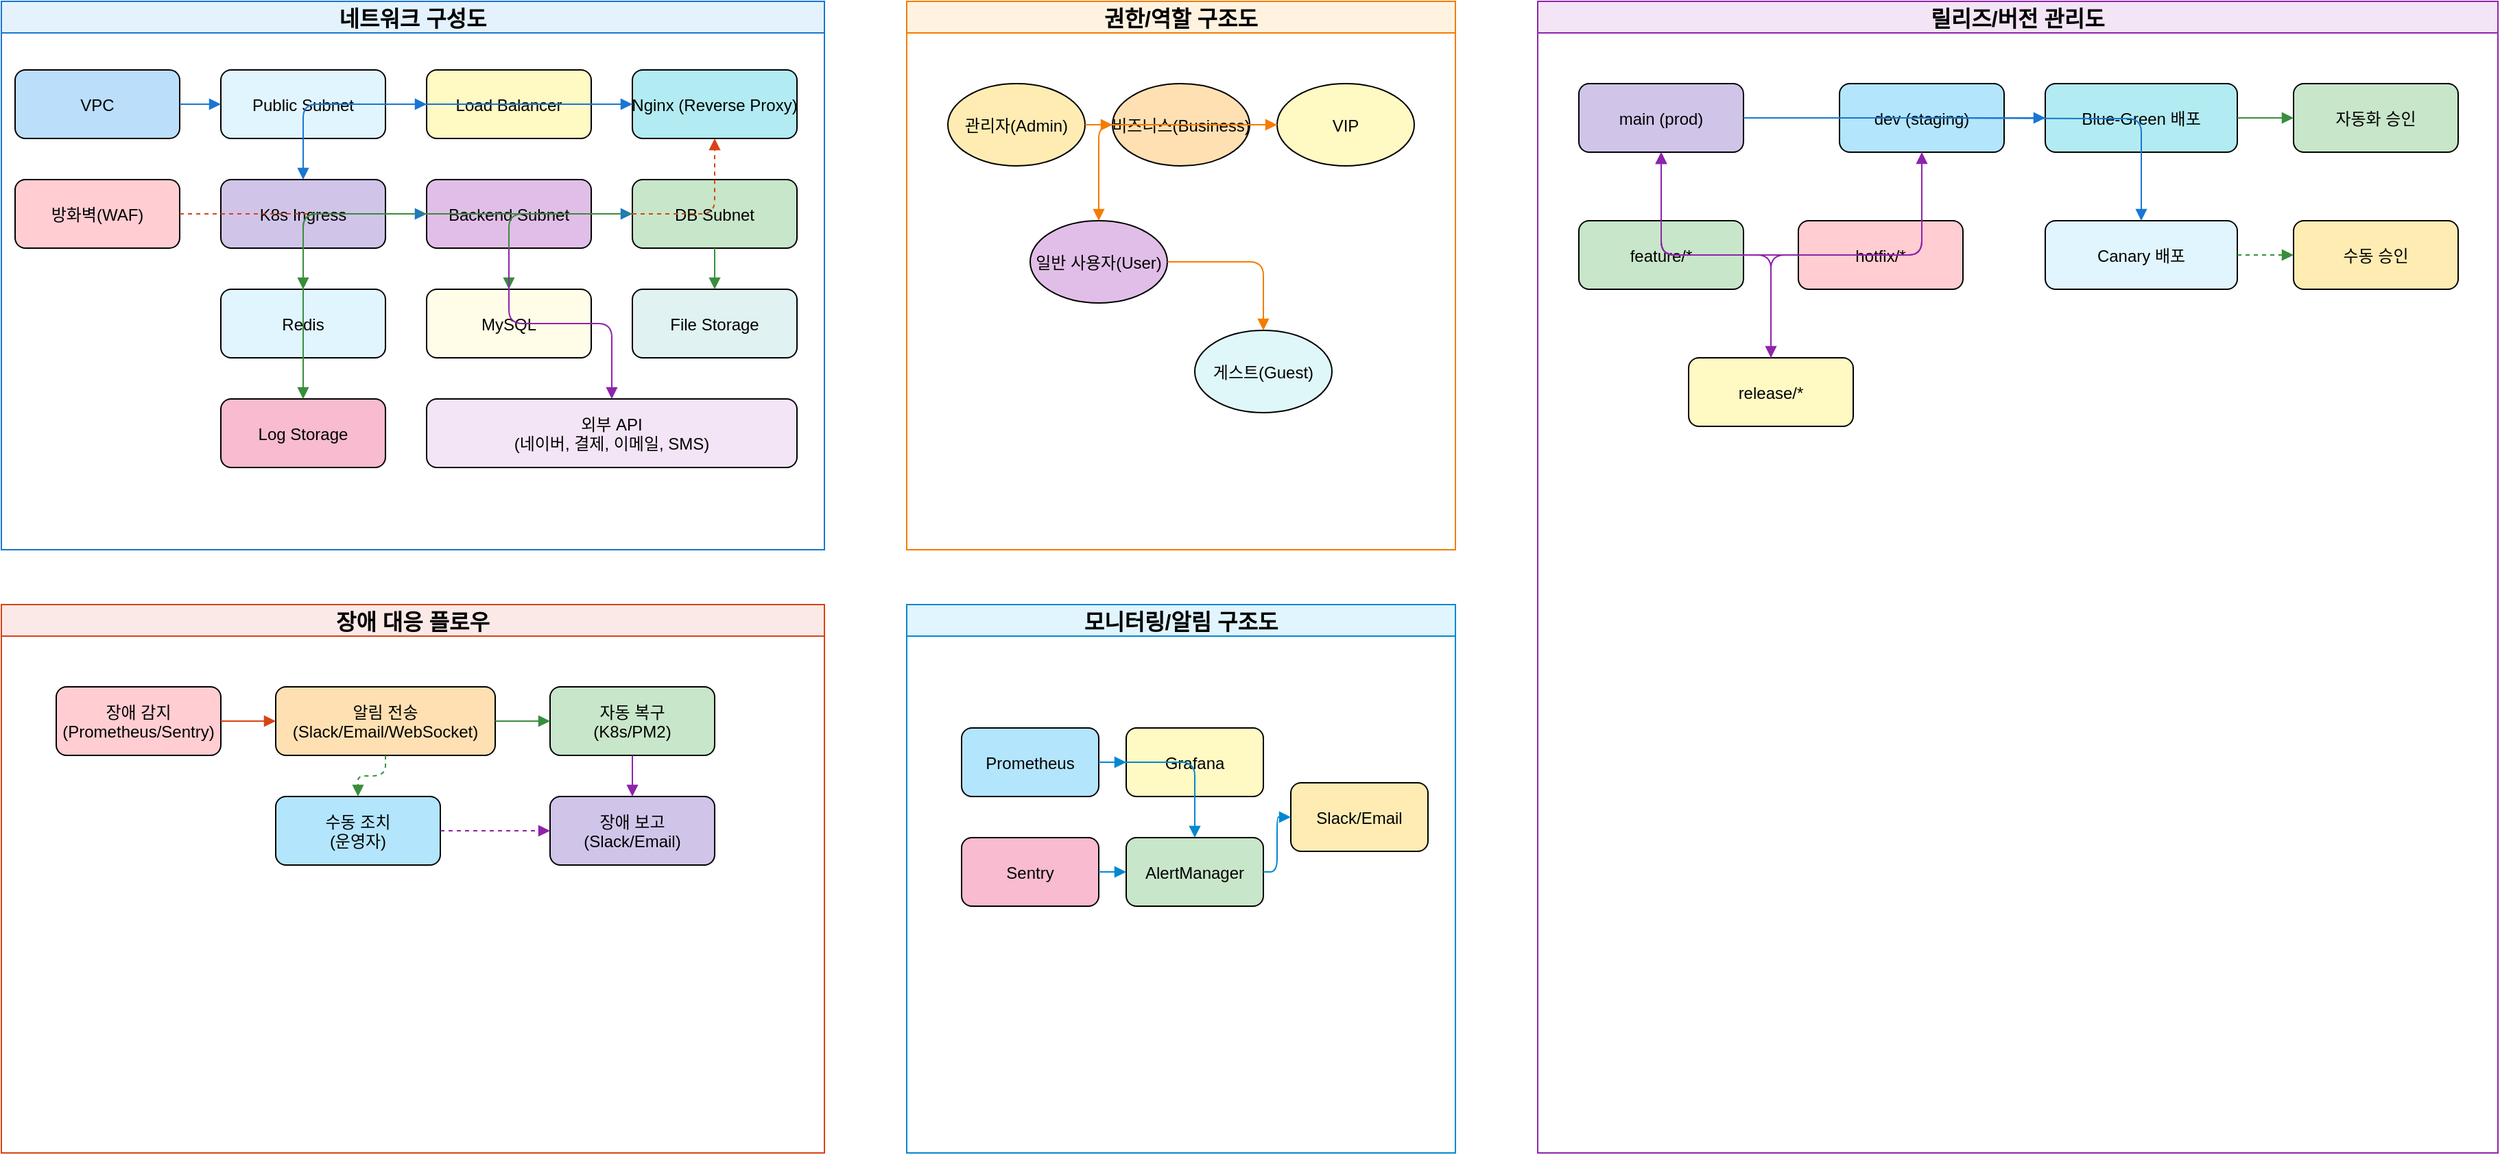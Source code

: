 <mxfile version="27.1.6">
  <diagram name="Infra &amp; Ops Overview" id="0">
    <mxGraphModel dx="1854" dy="1116" grid="1" gridSize="10" guides="1" tooltips="1" connect="1" arrows="1" fold="1" page="1" pageScale="1" pageWidth="2000" pageHeight="1400" math="0" shadow="0">
      <root>
        <mxCell id="0" />
        <mxCell id="1" parent="0" />
        <mxCell id="nwbox" value="네트워크 구성도" style="swimlane;fillColor=#E3F2FD;strokeColor=#1976D2;fontSize=16;" parent="1" vertex="1">
          <mxGeometry x="40" y="40" width="600" height="400" as="geometry" />
        </mxCell>
        <mxCell id="vpc" value="VPC" style="rounded=1;fillColor=#BBDEFB;" parent="nwbox" vertex="1">
          <mxGeometry x="10" y="50" width="120" height="50" as="geometry" />
        </mxCell>
        <mxCell id="subnet" value="Public Subnet" style="rounded=1;fillColor=#E1F5FE;" parent="nwbox" vertex="1">
          <mxGeometry x="160" y="50" width="120" height="50" as="geometry" />
        </mxCell>
        <mxCell id="lb" value="Load Balancer" style="rounded=1;fillColor=#FFF9C4;" parent="nwbox" vertex="1">
          <mxGeometry x="310" y="50" width="120" height="50" as="geometry" />
        </mxCell>
        <mxCell id="nginx" value="Nginx (Reverse Proxy)" style="rounded=1;fillColor=#B2EBF2;" parent="nwbox" vertex="1">
          <mxGeometry x="460" y="50" width="120" height="50" as="geometry" />
        </mxCell>
        <mxCell id="fw" value="방화벽(WAF)" style="rounded=1;fillColor=#FFCDD2;" parent="nwbox" vertex="1">
          <mxGeometry x="10" y="130" width="120" height="50" as="geometry" />
        </mxCell>
        <mxCell id="ingress" value="K8s Ingress" style="rounded=1;fillColor=#D1C4E9;" parent="nwbox" vertex="1">
          <mxGeometry x="160" y="130" width="120" height="50" as="geometry" />
        </mxCell>
        <mxCell id="backendnw" value="Backend Subnet" style="rounded=1;fillColor=#E1BEE7;" parent="nwbox" vertex="1">
          <mxGeometry x="310" y="130" width="120" height="50" as="geometry" />
        </mxCell>
        <mxCell id="dbnw" value="DB Subnet" style="rounded=1;fillColor=#C8E6C9;" parent="nwbox" vertex="1">
          <mxGeometry x="460" y="130" width="120" height="50" as="geometry" />
        </mxCell>
        <mxCell id="redis" value="Redis" style="rounded=1;fillColor=#E1F5FE;" parent="nwbox" vertex="1">
          <mxGeometry x="160" y="210" width="120" height="50" as="geometry" />
        </mxCell>
        <mxCell id="mysql" value="MySQL" style="rounded=1;fillColor=#FFFDE7;" parent="nwbox" vertex="1">
          <mxGeometry x="310" y="210" width="120" height="50" as="geometry" />
        </mxCell>
        <mxCell id="filestorage" value="File Storage" style="rounded=1;fillColor=#E0F2F1;" parent="nwbox" vertex="1">
          <mxGeometry x="460" y="210" width="120" height="50" as="geometry" />
        </mxCell>
        <mxCell id="logstorage" value="Log Storage" style="rounded=1;fillColor=#F8BBD0;" parent="nwbox" vertex="1">
          <mxGeometry x="160" y="290" width="120" height="50" as="geometry" />
        </mxCell>
        <mxCell id="externalapi" value="외부 API&#xa;(네이버, 결제, 이메일, SMS)" style="rounded=1;fillColor=#F3E5F5;" parent="nwbox" vertex="1">
          <mxGeometry x="310" y="290" width="270" height="50" as="geometry" />
        </mxCell>
        <mxCell id="nw1" style="edgeStyle=orthogonalEdgeStyle;endArrow=block;endFill=1;strokeColor=#1976D2;" parent="nwbox" source="vpc" target="subnet" edge="1">
          <mxGeometry relative="1" as="geometry" />
        </mxCell>
        <mxCell id="nw2" style="edgeStyle=orthogonalEdgeStyle;endArrow=block;endFill=1;strokeColor=#1976D2;" parent="nwbox" source="subnet" target="lb" edge="1">
          <mxGeometry relative="1" as="geometry" />
        </mxCell>
        <mxCell id="nw3" style="edgeStyle=orthogonalEdgeStyle;endArrow=block;endFill=1;strokeColor=#1976D2;" parent="nwbox" source="lb" target="nginx" edge="1">
          <mxGeometry relative="1" as="geometry" />
        </mxCell>
        <mxCell id="nw4" style="edgeStyle=orthogonalEdgeStyle;endArrow=block;endFill=1;strokeColor=#1976D2;" parent="nwbox" source="nginx" target="ingress" edge="1">
          <mxGeometry relative="1" as="geometry" />
        </mxCell>
        <mxCell id="nw5" style="edgeStyle=orthogonalEdgeStyle;endArrow=block;endFill=1;strokeColor=#1976D2;" parent="nwbox" source="ingress" target="backendnw" edge="1">
          <mxGeometry relative="1" as="geometry" />
        </mxCell>
        <mxCell id="nw6" style="edgeStyle=orthogonalEdgeStyle;endArrow=block;endFill=1;strokeColor=#1976D2;" parent="nwbox" source="backendnw" target="dbnw" edge="1">
          <mxGeometry relative="1" as="geometry" />
        </mxCell>
        <mxCell id="nw7" style="edgeStyle=orthogonalEdgeStyle;endArrow=block;endFill=1;strokeColor=#D84315;dashed=1;" parent="nwbox" source="fw" target="nginx" edge="1">
          <mxGeometry relative="1" as="geometry" />
        </mxCell>
        <mxCell id="nw8" style="edgeStyle=orthogonalEdgeStyle;endArrow=block;endFill=1;strokeColor=#388E3C;" parent="nwbox" source="dbnw" target="redis" edge="1">
          <mxGeometry relative="1" as="geometry" />
        </mxCell>
        <mxCell id="nw9" style="edgeStyle=orthogonalEdgeStyle;endArrow=block;endFill=1;strokeColor=#388E3C;" parent="nwbox" source="dbnw" target="mysql" edge="1">
          <mxGeometry relative="1" as="geometry" />
        </mxCell>
        <mxCell id="nw10" style="edgeStyle=orthogonalEdgeStyle;endArrow=block;endFill=1;strokeColor=#388E3C;" parent="nwbox" source="dbnw" target="filestorage" edge="1">
          <mxGeometry relative="1" as="geometry" />
        </mxCell>
        <mxCell id="nw11" style="edgeStyle=orthogonalEdgeStyle;endArrow=block;endFill=1;strokeColor=#388E3C;" parent="nwbox" source="dbnw" target="logstorage" edge="1">
          <mxGeometry relative="1" as="geometry" />
        </mxCell>
        <mxCell id="nw12" style="edgeStyle=orthogonalEdgeStyle;endArrow=block;endFill=1;strokeColor=#8E24AA;" parent="nwbox" source="backendnw" target="externalapi" edge="1">
          <mxGeometry relative="1" as="geometry" />
        </mxCell>
        <mxCell id="rolebox" value="권한/역할 구조도" style="swimlane;fillColor=#FFF3E0;strokeColor=#F57C00;fontSize=16;" parent="1" vertex="1">
          <mxGeometry x="700" y="40" width="400" height="400" as="geometry" />
        </mxCell>
        <mxCell id="admin" value="관리자(Admin)" style="ellipse;fillColor=#FFECB3;" parent="rolebox" vertex="1">
          <mxGeometry x="30" y="60" width="100" height="60" as="geometry" />
        </mxCell>
        <mxCell id="business" value="비즈니스(Business)" style="ellipse;fillColor=#FFE0B2;" parent="rolebox" vertex="1">
          <mxGeometry x="150" y="60" width="100" height="60" as="geometry" />
        </mxCell>
        <mxCell id="vip" value="VIP" style="ellipse;fillColor=#FFF9C4;" parent="rolebox" vertex="1">
          <mxGeometry x="270" y="60" width="100" height="60" as="geometry" />
        </mxCell>
        <mxCell id="user" value="일반 사용자(User)" style="ellipse;fillColor=#E1BEE7;" parent="rolebox" vertex="1">
          <mxGeometry x="90" y="160" width="100" height="60" as="geometry" />
        </mxCell>
        <mxCell id="guest" value="게스트(Guest)" style="ellipse;fillColor=#E0F7FA;" parent="rolebox" vertex="1">
          <mxGeometry x="210" y="240" width="100" height="60" as="geometry" />
        </mxCell>
        <mxCell id="role1" style="edgeStyle=orthogonalEdgeStyle;endArrow=block;endFill=1;strokeColor=#F57C00;" parent="rolebox" source="admin" target="business" edge="1">
          <mxGeometry relative="1" as="geometry" />
        </mxCell>
        <mxCell id="role2" style="edgeStyle=orthogonalEdgeStyle;endArrow=block;endFill=1;strokeColor=#F57C00;" parent="rolebox" source="business" target="vip" edge="1">
          <mxGeometry relative="1" as="geometry" />
        </mxCell>
        <mxCell id="role3" style="edgeStyle=orthogonalEdgeStyle;endArrow=block;endFill=1;strokeColor=#F57C00;" parent="rolebox" source="vip" target="user" edge="1">
          <mxGeometry relative="1" as="geometry" />
        </mxCell>
        <mxCell id="role4" style="edgeStyle=orthogonalEdgeStyle;endArrow=block;endFill=1;strokeColor=#F57C00;" parent="rolebox" source="user" target="guest" edge="1">
          <mxGeometry relative="1" as="geometry" />
        </mxCell>
        <mxCell id="incidentbox" value="장애 대응 플로우" style="swimlane;fillColor=#FBE9E7;strokeColor=#D84315;fontSize=16;" parent="1" vertex="1">
          <mxGeometry x="40" y="480" width="600" height="400" as="geometry" />
        </mxCell>
        <mxCell id="detect" value="장애 감지&#xa;(Prometheus/Sentry)" style="rounded=1;fillColor=#FFCDD2;" parent="incidentbox" vertex="1">
          <mxGeometry x="40" y="60" width="120" height="50" as="geometry" />
        </mxCell>
        <mxCell id="alert" value="알림 전송&#xa;(Slack/Email/WebSocket)" style="rounded=1;fillColor=#FFE0B2;" parent="incidentbox" vertex="1">
          <mxGeometry x="200" y="60" width="160" height="50" as="geometry" />
        </mxCell>
        <mxCell id="autoheal" value="자동 복구&#xa;(K8s/PM2)" style="rounded=1;fillColor=#C8E6C9;" parent="incidentbox" vertex="1">
          <mxGeometry x="400" y="60" width="120" height="50" as="geometry" />
        </mxCell>
        <mxCell id="manual1" value="수동 조치&#xa;(운영자)" style="rounded=1;fillColor=#B3E5FC;" parent="incidentbox" vertex="1">
          <mxGeometry x="200" y="140" width="120" height="50" as="geometry" />
        </mxCell>
        <mxCell id="report" value="장애 보고&#xa;(Slack/Email)" style="rounded=1;fillColor=#D1C4E9;" parent="incidentbox" vertex="1">
          <mxGeometry x="400" y="140" width="120" height="50" as="geometry" />
        </mxCell>
        <mxCell id="inc1" style="edgeStyle=orthogonalEdgeStyle;endArrow=block;endFill=1;strokeColor=#D84315;" parent="incidentbox" source="detect" target="alert" edge="1">
          <mxGeometry relative="1" as="geometry" />
        </mxCell>
        <mxCell id="inc2" style="edgeStyle=orthogonalEdgeStyle;endArrow=block;endFill=1;strokeColor=#388E3C;" parent="incidentbox" source="alert" target="autoheal" edge="1">
          <mxGeometry relative="1" as="geometry" />
        </mxCell>
        <mxCell id="inc3" style="edgeStyle=orthogonalEdgeStyle;endArrow=block;endFill=1;strokeColor=#388E3C;dashed=1;" parent="incidentbox" source="alert" target="manual1" edge="1">
          <mxGeometry relative="1" as="geometry" />
        </mxCell>
        <mxCell id="inc4" style="edgeStyle=orthogonalEdgeStyle;endArrow=block;endFill=1;strokeColor=#8E24AA;" parent="incidentbox" source="autoheal" target="report" edge="1">
          <mxGeometry relative="1" as="geometry" />
        </mxCell>
        <mxCell id="inc5" style="edgeStyle=orthogonalEdgeStyle;endArrow=block;endFill=1;strokeColor=#8E24AA;dashed=1;" parent="incidentbox" source="manual1" target="report" edge="1">
          <mxGeometry relative="1" as="geometry" />
        </mxCell>
        <mxCell id="monbox" value="모니터링/알림 구조도" style="swimlane;fillColor=#E1F5FE;strokeColor=#0288D1;fontSize=16;" parent="1" vertex="1">
          <mxGeometry x="700" y="480" width="400" height="400" as="geometry" />
        </mxCell>
        <mxCell id="prom" value="Prometheus" style="rounded=1;fillColor=#B3E5FC;" parent="monbox" vertex="1">
          <mxGeometry x="40" y="90" width="100" height="50" as="geometry" />
        </mxCell>
        <mxCell id="grafana" value="Grafana" style="rounded=1;fillColor=#FFF9C4;" parent="monbox" vertex="1">
          <mxGeometry x="160" y="90" width="100" height="50" as="geometry" />
        </mxCell>
        <mxCell id="sentry" value="Sentry" style="rounded=1;fillColor=#F8BBD0;" parent="monbox" vertex="1">
          <mxGeometry x="40" y="170" width="100" height="50" as="geometry" />
        </mxCell>
        <mxCell id="alertmanager" value="AlertManager" style="rounded=1;fillColor=#C8E6C9;" parent="monbox" vertex="1">
          <mxGeometry x="160" y="170" width="100" height="50" as="geometry" />
        </mxCell>
        <mxCell id="slack" value="Slack/Email" style="rounded=1;fillColor=#FFECB3;" parent="monbox" vertex="1">
          <mxGeometry x="280" y="130" width="100" height="50" as="geometry" />
        </mxCell>
        <mxCell id="mon1" style="edgeStyle=orthogonalEdgeStyle;endArrow=block;endFill=1;strokeColor=#0288D1;" parent="monbox" source="prom" target="grafana" edge="1">
          <mxGeometry relative="1" as="geometry" />
        </mxCell>
        <mxCell id="mon2" style="edgeStyle=orthogonalEdgeStyle;endArrow=block;endFill=1;strokeColor=#0288D1;" parent="monbox" source="prom" target="alertmanager" edge="1">
          <mxGeometry relative="1" as="geometry" />
        </mxCell>
        <mxCell id="mon3" style="edgeStyle=orthogonalEdgeStyle;endArrow=block;endFill=1;strokeColor=#0288D1;" parent="monbox" source="sentry" target="alertmanager" edge="1">
          <mxGeometry relative="1" as="geometry" />
        </mxCell>
        <mxCell id="mon4" style="edgeStyle=orthogonalEdgeStyle;endArrow=block;endFill=1;strokeColor=#0288D1;" parent="monbox" source="alertmanager" target="slack" edge="1">
          <mxGeometry relative="1" as="geometry" />
        </mxCell>
        <mxCell id="releasebox" value="릴리즈/버전 관리도" style="swimlane;fillColor=#F3E5F5;strokeColor=#8E24AA;fontSize=16;" parent="1" vertex="1">
          <mxGeometry x="1160" y="40" width="700" height="840" as="geometry" />
        </mxCell>
        <mxCell id="main" value="main (prod)" style="rounded=1;fillColor=#D1C4E9;" parent="releasebox" vertex="1">
          <mxGeometry x="30" y="60" width="120" height="50" as="geometry" />
        </mxCell>
        <mxCell id="dev" value="dev (staging)" style="rounded=1;fillColor=#B3E5FC;" parent="releasebox" vertex="1">
          <mxGeometry x="220" y="60" width="120" height="50" as="geometry" />
        </mxCell>
        <mxCell id="feature" value="feature/*" style="rounded=1;fillColor=#C8E6C9;" parent="releasebox" vertex="1">
          <mxGeometry x="30" y="160" width="120" height="50" as="geometry" />
        </mxCell>
        <mxCell id="hotfix" value="hotfix/*" style="rounded=1;fillColor=#FFCDD2;" parent="releasebox" vertex="1">
          <mxGeometry x="190" y="160" width="120" height="50" as="geometry" />
        </mxCell>
        <mxCell id="release" value="release/*" style="rounded=1;fillColor=#FFF9C4;" parent="releasebox" vertex="1">
          <mxGeometry x="110" y="260" width="120" height="50" as="geometry" />
        </mxCell>
        <mxCell id="bluegreen" value="Blue-Green 배포" style="rounded=1;fillColor=#B2EBF2;" parent="releasebox" vertex="1">
          <mxGeometry x="370" y="60" width="140" height="50" as="geometry" />
        </mxCell>
        <mxCell id="canary" value="Canary 배포" style="rounded=1;fillColor=#E1F5FE;" parent="releasebox" vertex="1">
          <mxGeometry x="370" y="160" width="140" height="50" as="geometry" />
        </mxCell>
        <mxCell id="auto" value="자동화 승인" style="rounded=1;fillColor=#C8E6C9;" parent="releasebox" vertex="1">
          <mxGeometry x="551" y="60" width="120" height="50" as="geometry" />
        </mxCell>
        <mxCell id="manual2" value="수동 승인" style="rounded=1;fillColor=#FFECB3;" parent="releasebox" vertex="1">
          <mxGeometry x="551" y="160" width="120" height="50" as="geometry" />
        </mxCell>
        <mxCell id="rel1" style="edgeStyle=orthogonalEdgeStyle;endArrow=block;endFill=1;strokeColor=#8E24AA;" parent="releasebox" source="feature" target="dev" edge="1">
          <mxGeometry relative="1" as="geometry" />
        </mxCell>
        <mxCell id="rel2" style="edgeStyle=orthogonalEdgeStyle;endArrow=block;endFill=1;strokeColor=#8E24AA;" parent="releasebox" source="hotfix" target="main" edge="1">
          <mxGeometry relative="1" as="geometry" />
        </mxCell>
        <mxCell id="rel3" style="edgeStyle=orthogonalEdgeStyle;endArrow=block;endFill=1;strokeColor=#8E24AA;" parent="releasebox" source="dev" target="release" edge="1">
          <mxGeometry relative="1" as="geometry" />
        </mxCell>
        <mxCell id="rel4" style="edgeStyle=orthogonalEdgeStyle;endArrow=block;endFill=1;strokeColor=#8E24AA;" parent="releasebox" source="release" target="main" edge="1">
          <mxGeometry relative="1" as="geometry" />
        </mxCell>
        <mxCell id="rel5" style="edgeStyle=orthogonalEdgeStyle;endArrow=block;endFill=1;strokeColor=#1976D2;" parent="releasebox" source="main" edge="1">
          <mxGeometry relative="1" as="geometry">
            <mxPoint x="370" y="85" as="targetPoint" />
          </mxGeometry>
        </mxCell>
        <mxCell id="rel6" style="edgeStyle=orthogonalEdgeStyle;endArrow=block;endFill=1;strokeColor=#1976D2;" parent="releasebox" target="canary" edge="1">
          <mxGeometry relative="1" as="geometry">
            <mxPoint x="310" y="85.111" as="sourcePoint" />
          </mxGeometry>
        </mxCell>
        <mxCell id="rel7" style="edgeStyle=orthogonalEdgeStyle;endArrow=block;endFill=1;strokeColor=#388E3C;" parent="releasebox" source="bluegreen" target="auto" edge="1">
          <mxGeometry relative="1" as="geometry" />
        </mxCell>
        <mxCell id="rel8" style="edgeStyle=orthogonalEdgeStyle;endArrow=block;endFill=1;strokeColor=#388E3C;dashed=1;" parent="releasebox" source="canary" target="manual2" edge="1">
          <mxGeometry relative="1" as="geometry" />
        </mxCell>
      </root>
    </mxGraphModel>
  </diagram>
</mxfile>
